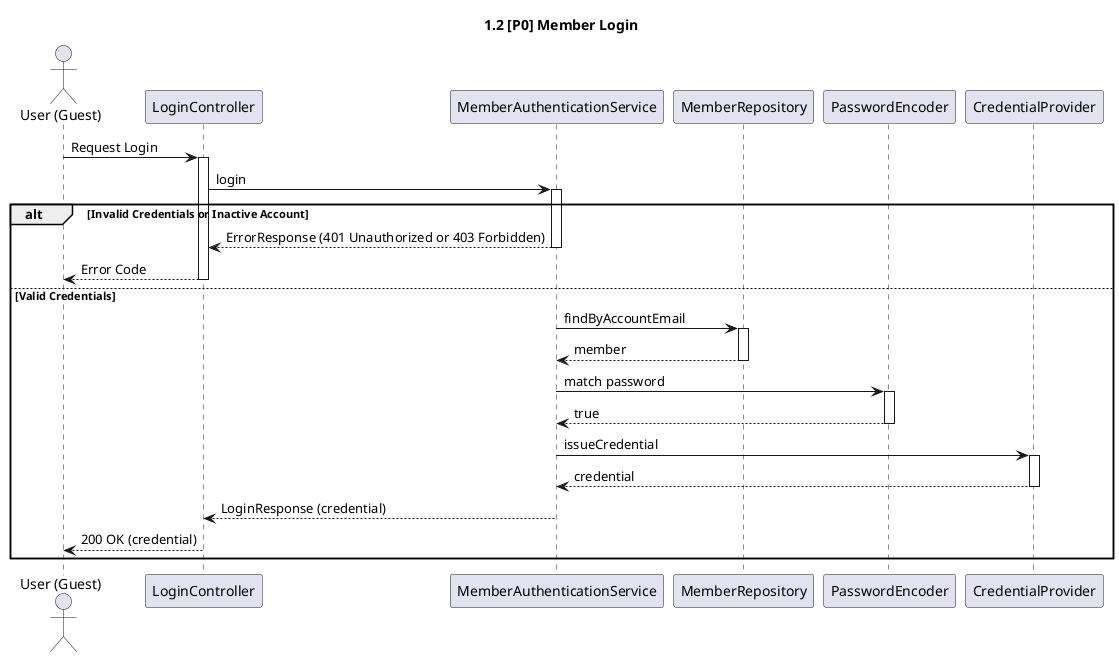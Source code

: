 @startuml

title 1.2 [P0] Member Login

actor "User (Guest)" as User
participant "LoginController" as Controller
participant "MemberAuthenticationService" as AppService
participant "MemberRepository" as Repository
participant "PasswordEncoder" as Encoder
participant "CredentialProvider" as CredentialProvider

User -> Controller: Request Login
activate Controller

Controller -> AppService: login
activate AppService
alt Invalid Credentials or Inactive Account
    AppService --> Controller: ErrorResponse (401 Unauthorized or 403 Forbidden)
    deactivate AppService
    Controller --> User: Error Code
    deactivate Controller
else Valid Credentials

AppService -> Repository: findByAccountEmail
activate Repository
Repository --> AppService: member
deactivate Repository

AppService -> Encoder: match password
activate Encoder
Encoder --> AppService: true
deactivate Encoder

AppService -> CredentialProvider: issueCredential
activate CredentialProvider
CredentialProvider --> AppService: credential
deactivate CredentialProvider

AppService --> Controller: LoginResponse (credential)
deactivate AppService

Controller --> User: 200 OK (credential)
deactivate Controller

end

@enduml